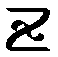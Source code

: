 beginfig(11)
    pickup penrazor xscaled 2pt rotated -33;
    draw (03,17) -- (17,17) {down}..{down} (03,03) -- (17,03);   

%  apostrophe haut gauche
%    pickup penrazor xscaled 2pt rotated 90;
%    draw (03,17) {down}..{right} (06,12);

%  tildé 2points  milieu
%    pickup penrazor xscaled 2pt rotated -33;
%    draw (05,10) {up}..{up} (15,08);

%  tildé 3points milieu
    pickup penrazor xscaled 2pt rotated -33;
    draw (05,10) {up}..{down} (10,10) {down}..{up} (15,08);



 endfig;
    end

